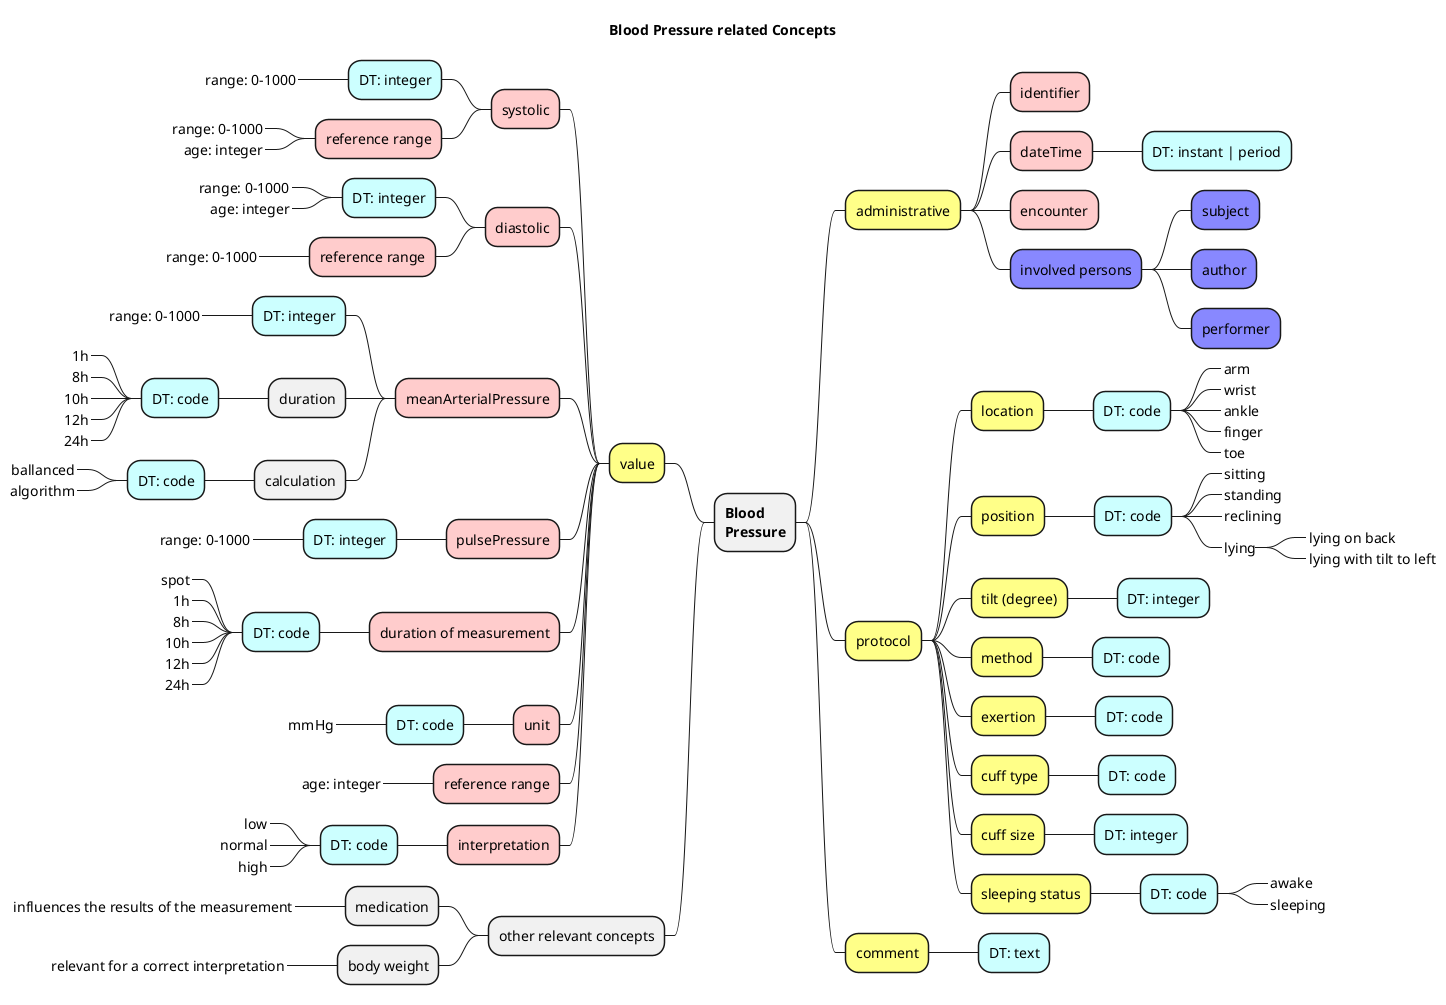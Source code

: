@startmindmap

skinparam svgDimensionStyle false

title Blood Pressure related Concepts

+ **Blood** \n**Pressure**
--[#ff8] value
---[#fcc] systolic
----[#cff] DT: integer
-----_ range: 0-1000
----[#fcc] reference range
-----_ range: 0-1000
-----_ age: integer
---[#fcc] diastolic
----[#cff] DT: integer
-----_ range: 0-1000
-----_ age: integer
----[#fcc] reference range
-----_ range: 0-1000
---[#fcc] meanArterialPressure
----[#cff] DT: integer
-----_ range: 0-1000
---- duration
-----[#cff] DT: code
------_ 1h
------_ 8h
------_ 10h
------_ 12h
------_ 24h
---- calculation
-----[#cff] DT: code
------_ ballanced
------_ algorithm
---[#fcc] pulsePressure
----[#cff] DT: integer
-----_ range: 0-1000
---[#fcc] duration of measurement
----[#cff] DT: code
-----_ spot
-----_ 1h
-----_ 8h
-----_ 10h
-----_ 12h
-----_ 24h
---[#fcc] unit
----[#cff] DT: code
-----_ mmHg
---[#fcc] reference range
----_ age: integer
---[#fcc] interpretation
----[#cff] DT: code
-----_ low
-----_ normal
-----_ high

-- other relevant concepts
--- medication
----_ influences the results of the measurement
--- body weight
----_ relevant for a correct interpretation

++[#ff8] administrative
+++[#fcc] identifier
+++[#fcc] dateTime
++++[#cff] DT: instant | period
+++[#fcc] encounter

+++[#88f] involved persons
++++[#88f] subject
++++[#88f] author
++++[#88f] performer

++[#ff8] protocol
+++[#ff8] location
++++[#cff] DT: code
+++++_ arm
+++++_ wrist
+++++_ ankle
+++++_ finger
+++++_ toe
+++[#ff8] position
++++[#cff] DT: code
+++++_ sitting
+++++_ standing
+++++_ reclining
+++++_ lying
++++++_ lying on back
++++++_ lying with tilt to left
+++[#ff8] tilt (degree)
++++[#cff] DT: integer
+++[#ff8] method
++++[#cff] DT: code
+++[#ff8] exertion
++++[#cff] DT: code
+++[#ff8] cuff type
++++[#cff] DT: code
+++[#ff8] cuff size
++++[#cff] DT: integer
+++[#ff8] sleeping status
++++[#cff] DT: code
+++++_ awake
+++++_ sleeping

++[#ff8] comment
+++[#cff] DT: text

@endmindmap